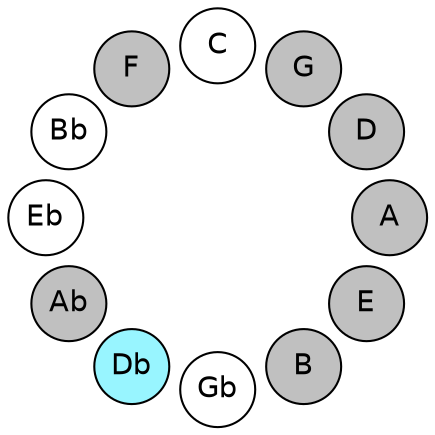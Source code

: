 
graph {

layout = circo;
mindist = .1

node [shape = circle, fontname = Helvetica, margin = 0, style = filled]
edge [style=invis]

subgraph 1 {
	E -- B -- Gb -- Db -- Ab -- Eb -- Bb -- F -- C -- G -- D -- A -- E
}

E [fillcolor = gray];
B [fillcolor = gray];
Gb [fillcolor = white];
Db [fillcolor = cadetblue1];
Ab [fillcolor = gray];
Eb [fillcolor = white];
Bb [fillcolor = white];
F [fillcolor = gray];
C [fillcolor = white];
G [fillcolor = gray];
D [fillcolor = gray];
A [fillcolor = gray];
}
